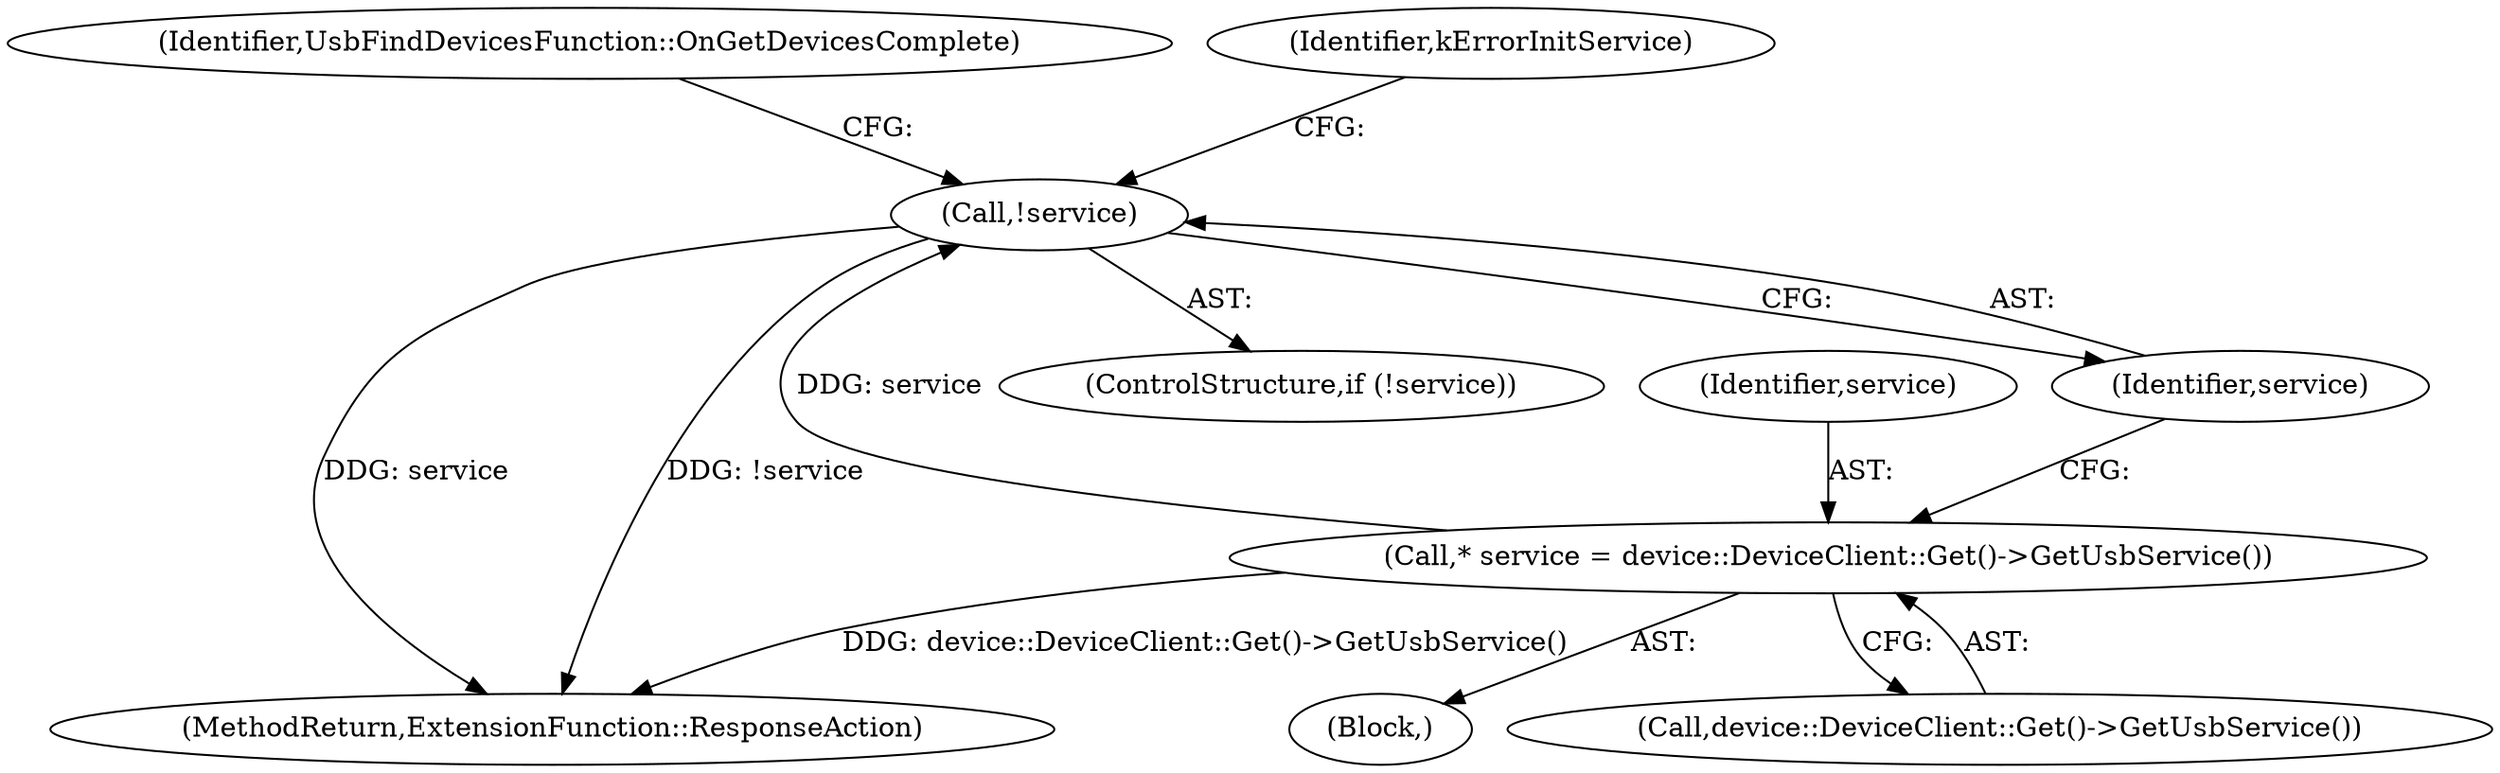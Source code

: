 digraph "0_Chrome_0ebe983f1cfdd383a4954127f564b83a4fe4992f_3@pointer" {
"1000152" [label="(Call,!service)"];
"1000148" [label="(Call,* service = device::DeviceClient::Get()->GetUsbService())"];
"1000166" [label="(MethodReturn,ExtensionFunction::ResponseAction)"];
"1000162" [label="(Identifier,UsbFindDevicesFunction::OnGetDevicesComplete)"];
"1000150" [label="(Call,device::DeviceClient::Get()->GetUsbService())"];
"1000149" [label="(Identifier,service)"];
"1000101" [label="(Block,)"];
"1000148" [label="(Call,* service = device::DeviceClient::Get()->GetUsbService())"];
"1000152" [label="(Call,!service)"];
"1000158" [label="(Identifier,kErrorInitService)"];
"1000151" [label="(ControlStructure,if (!service))"];
"1000153" [label="(Identifier,service)"];
"1000152" -> "1000151"  [label="AST: "];
"1000152" -> "1000153"  [label="CFG: "];
"1000153" -> "1000152"  [label="AST: "];
"1000158" -> "1000152"  [label="CFG: "];
"1000162" -> "1000152"  [label="CFG: "];
"1000152" -> "1000166"  [label="DDG: service"];
"1000152" -> "1000166"  [label="DDG: !service"];
"1000148" -> "1000152"  [label="DDG: service"];
"1000148" -> "1000101"  [label="AST: "];
"1000148" -> "1000150"  [label="CFG: "];
"1000149" -> "1000148"  [label="AST: "];
"1000150" -> "1000148"  [label="AST: "];
"1000153" -> "1000148"  [label="CFG: "];
"1000148" -> "1000166"  [label="DDG: device::DeviceClient::Get()->GetUsbService()"];
}
